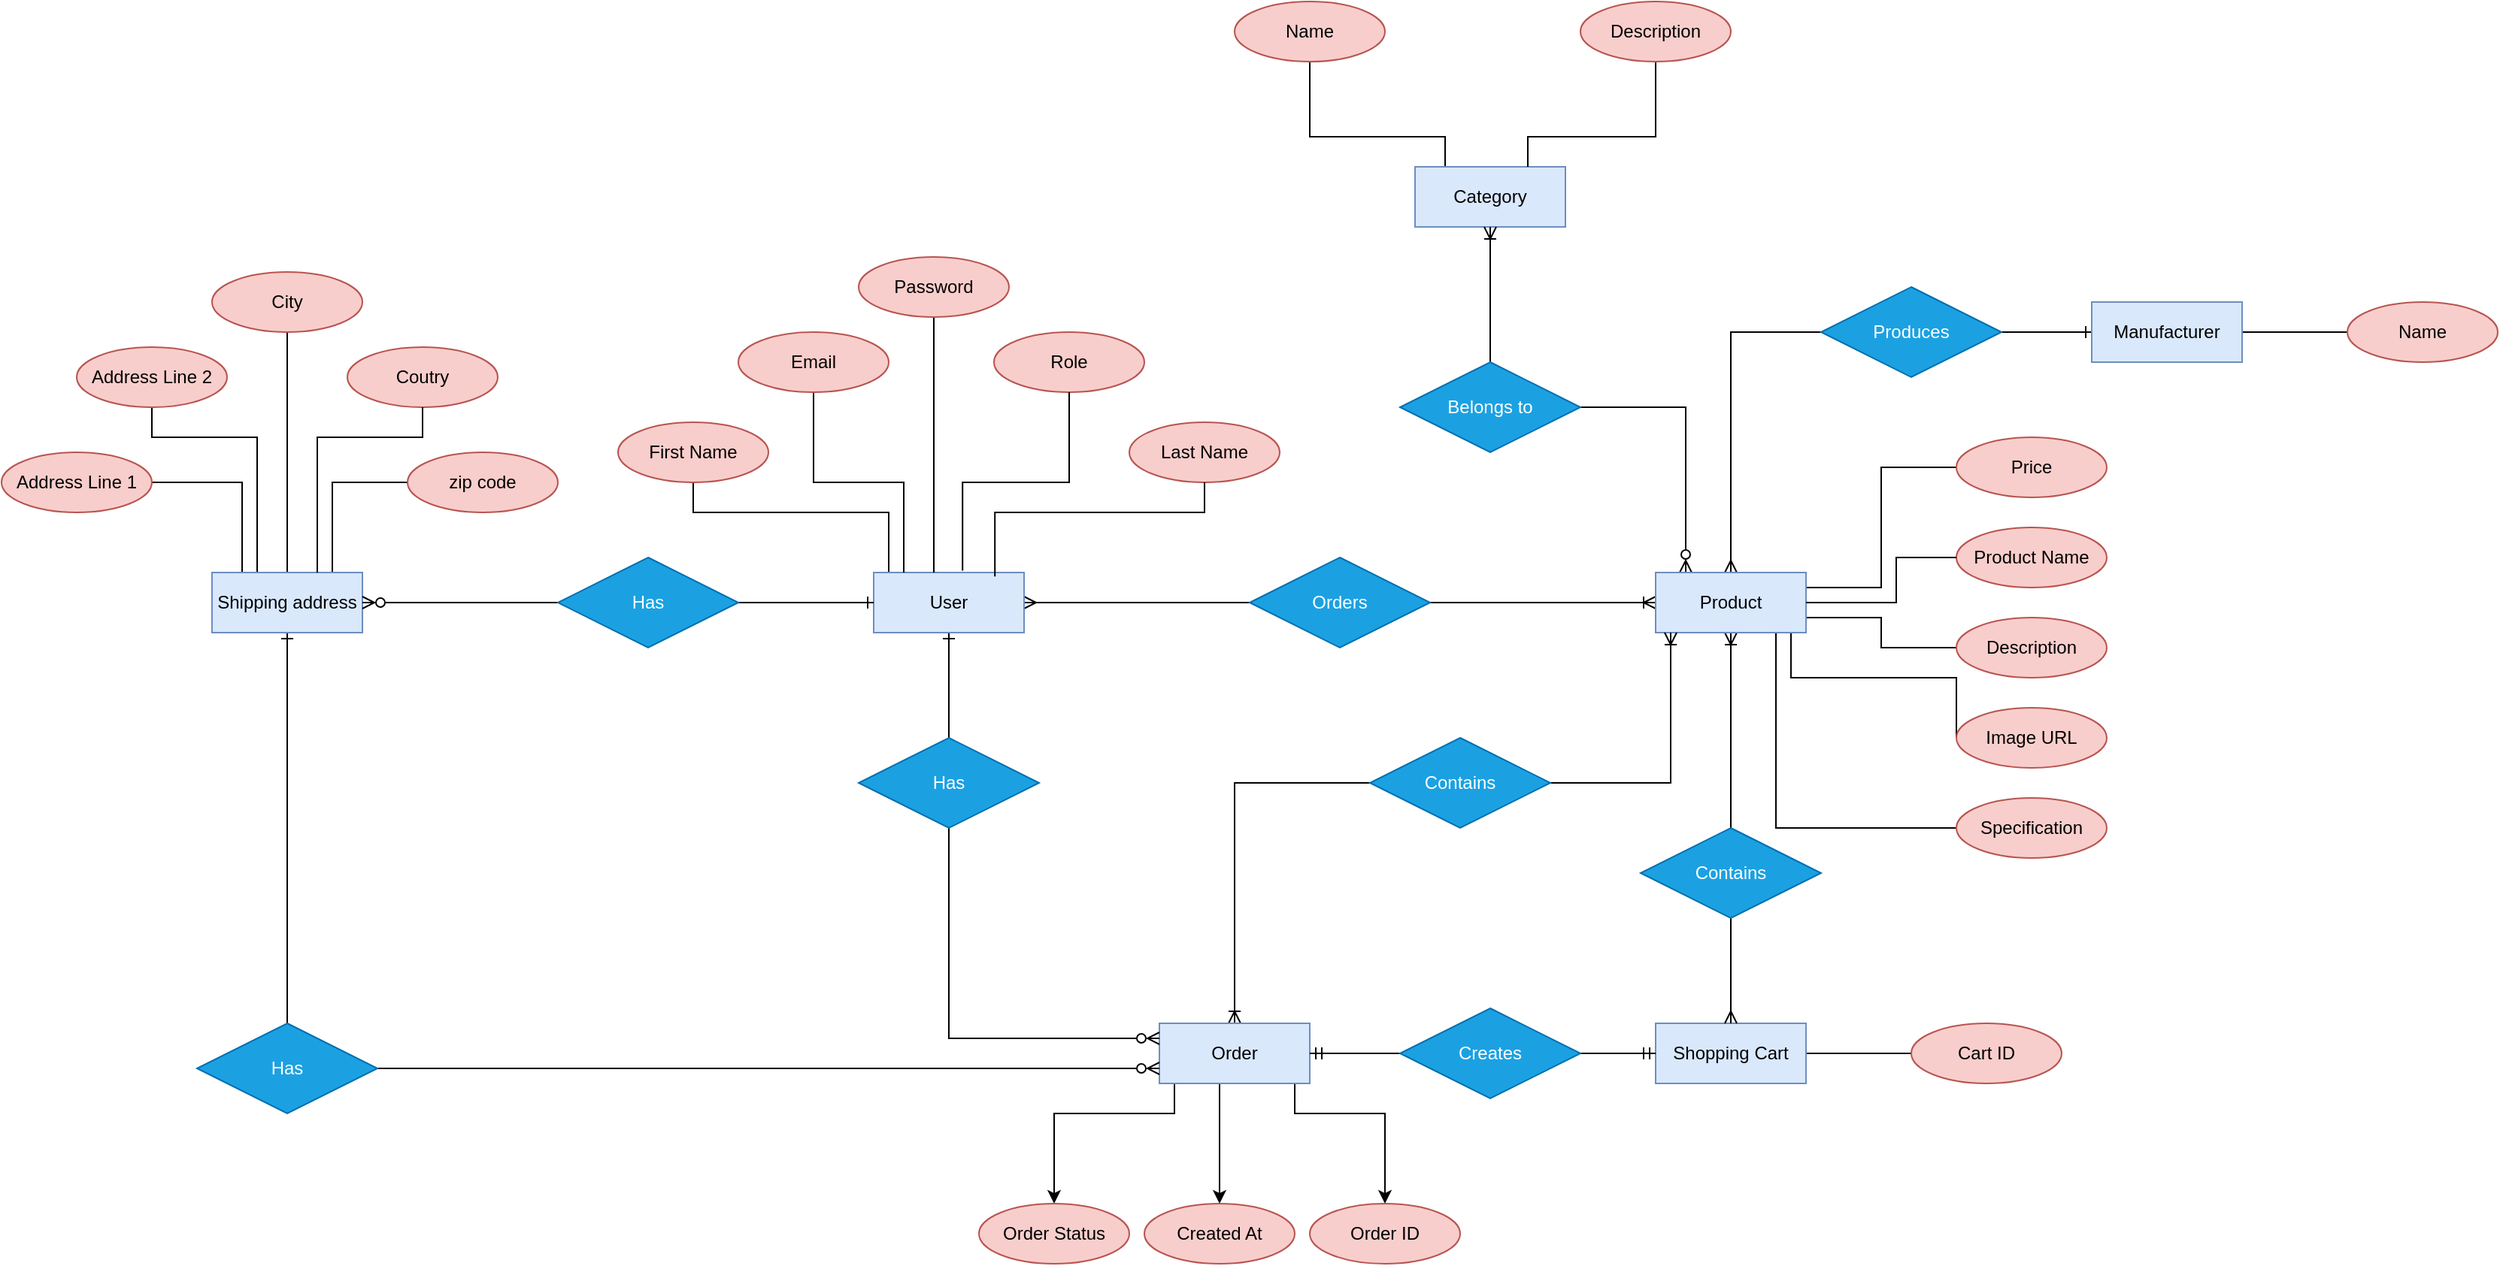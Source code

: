 <mxfile version="22.1.2" type="device">
  <diagram id="R2lEEEUBdFMjLlhIrx00" name="Page-1">
    <mxGraphModel dx="2350" dy="2056" grid="1" gridSize="10" guides="1" tooltips="1" connect="1" arrows="1" fold="1" page="1" pageScale="1" pageWidth="850" pageHeight="1100" math="0" shadow="0" extFonts="Permanent Marker^https://fonts.googleapis.com/css?family=Permanent+Marker">
      <root>
        <mxCell id="0" />
        <mxCell id="1" parent="0" />
        <mxCell id="7xcAEnI3vwqQjyfLTwkh-3" style="edgeStyle=orthogonalEdgeStyle;rounded=0;orthogonalLoop=1;jettySize=auto;html=1;entryX=0;entryY=0.5;entryDx=0;entryDy=0;startArrow=ERmany;startFill=0;endArrow=none;endFill=0;" parent="1" source="7xcAEnI3vwqQjyfLTwkh-1" target="7xcAEnI3vwqQjyfLTwkh-2" edge="1">
          <mxGeometry relative="1" as="geometry" />
        </mxCell>
        <mxCell id="7xcAEnI3vwqQjyfLTwkh-12" style="edgeStyle=orthogonalEdgeStyle;rounded=0;orthogonalLoop=1;jettySize=auto;html=1;endArrow=none;endFill=0;" parent="1" source="7xcAEnI3vwqQjyfLTwkh-1" target="7xcAEnI3vwqQjyfLTwkh-9" edge="1">
          <mxGeometry relative="1" as="geometry">
            <Array as="points">
              <mxPoint x="310" y="200" />
              <mxPoint x="180" y="200" />
            </Array>
          </mxGeometry>
        </mxCell>
        <mxCell id="7xcAEnI3vwqQjyfLTwkh-80" style="edgeStyle=orthogonalEdgeStyle;rounded=0;orthogonalLoop=1;jettySize=auto;html=1;entryX=0.5;entryY=0;entryDx=0;entryDy=0;endArrow=none;endFill=0;startArrow=ERone;startFill=0;" parent="1" source="7xcAEnI3vwqQjyfLTwkh-1" target="7xcAEnI3vwqQjyfLTwkh-79" edge="1">
          <mxGeometry relative="1" as="geometry" />
        </mxCell>
        <mxCell id="7xcAEnI3vwqQjyfLTwkh-1" value="User" style="whiteSpace=wrap;html=1;align=center;fillColor=#dae8fc;strokeColor=#6c8ebf;" parent="1" vertex="1">
          <mxGeometry x="300" y="240" width="100" height="40" as="geometry" />
        </mxCell>
        <mxCell id="7xcAEnI3vwqQjyfLTwkh-5" style="edgeStyle=orthogonalEdgeStyle;rounded=0;orthogonalLoop=1;jettySize=auto;html=1;entryX=0;entryY=0.5;entryDx=0;entryDy=0;endArrow=ERoneToMany;endFill=0;" parent="1" source="7xcAEnI3vwqQjyfLTwkh-2" target="7xcAEnI3vwqQjyfLTwkh-4" edge="1">
          <mxGeometry relative="1" as="geometry" />
        </mxCell>
        <mxCell id="7xcAEnI3vwqQjyfLTwkh-2" value="Orders" style="shape=rhombus;perimeter=rhombusPerimeter;whiteSpace=wrap;html=1;align=center;fillColor=#1ba1e2;fontColor=#ffffff;strokeColor=#006EAF;" parent="1" vertex="1">
          <mxGeometry x="550" y="230" width="120" height="60" as="geometry" />
        </mxCell>
        <mxCell id="7xcAEnI3vwqQjyfLTwkh-23" style="edgeStyle=orthogonalEdgeStyle;rounded=0;orthogonalLoop=1;jettySize=auto;html=1;entryX=0;entryY=0.5;entryDx=0;entryDy=0;endArrow=none;endFill=0;" parent="1" source="7xcAEnI3vwqQjyfLTwkh-4" target="7xcAEnI3vwqQjyfLTwkh-21" edge="1">
          <mxGeometry relative="1" as="geometry">
            <Array as="points">
              <mxPoint x="970" y="250" />
              <mxPoint x="970" y="170" />
            </Array>
          </mxGeometry>
        </mxCell>
        <mxCell id="7xcAEnI3vwqQjyfLTwkh-25" style="edgeStyle=orthogonalEdgeStyle;rounded=0;orthogonalLoop=1;jettySize=auto;html=1;endArrow=none;endFill=0;" parent="1" source="7xcAEnI3vwqQjyfLTwkh-4" target="7xcAEnI3vwqQjyfLTwkh-18" edge="1">
          <mxGeometry relative="1" as="geometry">
            <Array as="points">
              <mxPoint x="970" y="270" />
              <mxPoint x="970" y="290" />
            </Array>
          </mxGeometry>
        </mxCell>
        <mxCell id="7xcAEnI3vwqQjyfLTwkh-26" style="edgeStyle=orthogonalEdgeStyle;rounded=0;orthogonalLoop=1;jettySize=auto;html=1;entryX=0;entryY=0.5;entryDx=0;entryDy=0;endArrow=none;endFill=0;" parent="1" source="7xcAEnI3vwqQjyfLTwkh-4" target="7xcAEnI3vwqQjyfLTwkh-19" edge="1">
          <mxGeometry relative="1" as="geometry">
            <Array as="points">
              <mxPoint x="910" y="310" />
              <mxPoint x="1020" y="310" />
            </Array>
          </mxGeometry>
        </mxCell>
        <mxCell id="7xcAEnI3vwqQjyfLTwkh-27" style="edgeStyle=orthogonalEdgeStyle;rounded=0;orthogonalLoop=1;jettySize=auto;html=1;entryX=0;entryY=0.5;entryDx=0;entryDy=0;endArrow=none;endFill=0;" parent="1" source="7xcAEnI3vwqQjyfLTwkh-4" target="7xcAEnI3vwqQjyfLTwkh-22" edge="1">
          <mxGeometry relative="1" as="geometry">
            <Array as="points">
              <mxPoint x="900" y="410" />
            </Array>
          </mxGeometry>
        </mxCell>
        <mxCell id="7xcAEnI3vwqQjyfLTwkh-28" style="edgeStyle=orthogonalEdgeStyle;rounded=0;orthogonalLoop=1;jettySize=auto;html=1;entryX=0;entryY=0.5;entryDx=0;entryDy=0;endArrow=none;endFill=0;startArrow=ERmany;startFill=0;" parent="1" source="7xcAEnI3vwqQjyfLTwkh-4" target="7xcAEnI3vwqQjyfLTwkh-20" edge="1">
          <mxGeometry relative="1" as="geometry">
            <Array as="points">
              <mxPoint x="870" y="80" />
            </Array>
          </mxGeometry>
        </mxCell>
        <mxCell id="7xcAEnI3vwqQjyfLTwkh-51" style="edgeStyle=orthogonalEdgeStyle;rounded=0;orthogonalLoop=1;jettySize=auto;html=1;entryX=1;entryY=0.5;entryDx=0;entryDy=0;endArrow=none;endFill=0;startArrow=ERzeroToMany;startFill=0;exitX=0.2;exitY=0;exitDx=0;exitDy=0;exitPerimeter=0;" parent="1" source="7xcAEnI3vwqQjyfLTwkh-4" target="7xcAEnI3vwqQjyfLTwkh-50" edge="1">
          <mxGeometry relative="1" as="geometry">
            <Array as="points">
              <mxPoint x="840" y="130" />
            </Array>
          </mxGeometry>
        </mxCell>
        <mxCell id="7xcAEnI3vwqQjyfLTwkh-58" style="edgeStyle=orthogonalEdgeStyle;rounded=0;orthogonalLoop=1;jettySize=auto;html=1;entryX=0.5;entryY=0;entryDx=0;entryDy=0;endArrow=none;endFill=0;startArrow=ERoneToMany;startFill=0;" parent="1" source="7xcAEnI3vwqQjyfLTwkh-4" target="7xcAEnI3vwqQjyfLTwkh-57" edge="1">
          <mxGeometry relative="1" as="geometry" />
        </mxCell>
        <mxCell id="7xcAEnI3vwqQjyfLTwkh-4" value="Product" style="whiteSpace=wrap;html=1;align=center;fillColor=#dae8fc;strokeColor=#6c8ebf;" parent="1" vertex="1">
          <mxGeometry x="820" y="240" width="100" height="40" as="geometry" />
        </mxCell>
        <mxCell id="7xcAEnI3vwqQjyfLTwkh-6" value="Product Name" style="ellipse;whiteSpace=wrap;html=1;align=center;fillColor=#f8cecc;strokeColor=#b85450;" parent="1" vertex="1">
          <mxGeometry x="1020" y="210" width="100" height="40" as="geometry" />
        </mxCell>
        <mxCell id="7xcAEnI3vwqQjyfLTwkh-13" style="edgeStyle=orthogonalEdgeStyle;rounded=0;orthogonalLoop=1;jettySize=auto;html=1;endArrow=none;endFill=0;" parent="1" source="7xcAEnI3vwqQjyfLTwkh-7" edge="1">
          <mxGeometry relative="1" as="geometry">
            <mxPoint x="320" y="240" as="targetPoint" />
            <Array as="points">
              <mxPoint x="260" y="180" />
              <mxPoint x="320" y="180" />
              <mxPoint x="320" y="240" />
            </Array>
          </mxGeometry>
        </mxCell>
        <mxCell id="7xcAEnI3vwqQjyfLTwkh-7" value="Email" style="ellipse;whiteSpace=wrap;html=1;align=center;fillColor=#f8cecc;strokeColor=#b85450;" parent="1" vertex="1">
          <mxGeometry x="210" y="80" width="100" height="40" as="geometry" />
        </mxCell>
        <mxCell id="7xcAEnI3vwqQjyfLTwkh-14" style="edgeStyle=orthogonalEdgeStyle;rounded=0;orthogonalLoop=1;jettySize=auto;html=1;endArrow=none;endFill=0;" parent="1" source="7xcAEnI3vwqQjyfLTwkh-8" edge="1">
          <mxGeometry relative="1" as="geometry">
            <mxPoint x="340" y="240" as="targetPoint" />
          </mxGeometry>
        </mxCell>
        <mxCell id="7xcAEnI3vwqQjyfLTwkh-8" value="Password" style="ellipse;whiteSpace=wrap;html=1;align=center;fillColor=#f8cecc;strokeColor=#b85450;" parent="1" vertex="1">
          <mxGeometry x="290" y="30" width="100" height="40" as="geometry" />
        </mxCell>
        <mxCell id="7xcAEnI3vwqQjyfLTwkh-9" value="First Name" style="ellipse;whiteSpace=wrap;html=1;align=center;fillColor=#f8cecc;strokeColor=#b85450;" parent="1" vertex="1">
          <mxGeometry x="130" y="140" width="100" height="40" as="geometry" />
        </mxCell>
        <mxCell id="7xcAEnI3vwqQjyfLTwkh-10" value="Last Name" style="ellipse;whiteSpace=wrap;html=1;align=center;fillColor=#f8cecc;strokeColor=#b85450;" parent="1" vertex="1">
          <mxGeometry x="470" y="140" width="100" height="40" as="geometry" />
        </mxCell>
        <mxCell id="7xcAEnI3vwqQjyfLTwkh-11" value="Role" style="ellipse;whiteSpace=wrap;html=1;align=center;fillColor=#f8cecc;strokeColor=#b85450;" parent="1" vertex="1">
          <mxGeometry x="380" y="80" width="100" height="40" as="geometry" />
        </mxCell>
        <mxCell id="7xcAEnI3vwqQjyfLTwkh-15" style="edgeStyle=orthogonalEdgeStyle;rounded=0;orthogonalLoop=1;jettySize=auto;html=1;entryX=0.591;entryY=-0.03;entryDx=0;entryDy=0;entryPerimeter=0;endArrow=none;endFill=0;" parent="1" source="7xcAEnI3vwqQjyfLTwkh-11" target="7xcAEnI3vwqQjyfLTwkh-1" edge="1">
          <mxGeometry relative="1" as="geometry">
            <Array as="points">
              <mxPoint x="430" y="180" />
              <mxPoint x="359" y="180" />
            </Array>
          </mxGeometry>
        </mxCell>
        <mxCell id="7xcAEnI3vwqQjyfLTwkh-16" style="edgeStyle=orthogonalEdgeStyle;rounded=0;orthogonalLoop=1;jettySize=auto;html=1;entryX=0.806;entryY=0.066;entryDx=0;entryDy=0;entryPerimeter=0;endArrow=none;endFill=0;" parent="1" source="7xcAEnI3vwqQjyfLTwkh-10" target="7xcAEnI3vwqQjyfLTwkh-1" edge="1">
          <mxGeometry relative="1" as="geometry">
            <Array as="points">
              <mxPoint x="520" y="200" />
              <mxPoint x="381" y="200" />
            </Array>
          </mxGeometry>
        </mxCell>
        <mxCell id="7xcAEnI3vwqQjyfLTwkh-29" style="edgeStyle=orthogonalEdgeStyle;rounded=0;orthogonalLoop=1;jettySize=auto;html=1;startArrow=ERone;startFill=0;endArrow=none;endFill=0;" parent="1" source="7xcAEnI3vwqQjyfLTwkh-17" target="7xcAEnI3vwqQjyfLTwkh-20" edge="1">
          <mxGeometry relative="1" as="geometry" />
        </mxCell>
        <mxCell id="7xcAEnI3vwqQjyfLTwkh-54" style="edgeStyle=orthogonalEdgeStyle;rounded=0;orthogonalLoop=1;jettySize=auto;html=1;endArrow=none;endFill=0;" parent="1" source="7xcAEnI3vwqQjyfLTwkh-17" target="7xcAEnI3vwqQjyfLTwkh-32" edge="1">
          <mxGeometry relative="1" as="geometry" />
        </mxCell>
        <mxCell id="7xcAEnI3vwqQjyfLTwkh-17" value="Manufacturer" style="whiteSpace=wrap;html=1;align=center;fillColor=#dae8fc;strokeColor=#6c8ebf;" parent="1" vertex="1">
          <mxGeometry x="1110" y="60" width="100" height="40" as="geometry" />
        </mxCell>
        <mxCell id="7xcAEnI3vwqQjyfLTwkh-18" value="Description" style="ellipse;whiteSpace=wrap;html=1;align=center;fillColor=#f8cecc;strokeColor=#b85450;" parent="1" vertex="1">
          <mxGeometry x="1020" y="270" width="100" height="40" as="geometry" />
        </mxCell>
        <mxCell id="7xcAEnI3vwqQjyfLTwkh-19" value="Image URL" style="ellipse;whiteSpace=wrap;html=1;align=center;fillColor=#f8cecc;strokeColor=#b85450;" parent="1" vertex="1">
          <mxGeometry x="1020" y="330" width="100" height="40" as="geometry" />
        </mxCell>
        <mxCell id="7xcAEnI3vwqQjyfLTwkh-20" value="Produces" style="shape=rhombus;perimeter=rhombusPerimeter;whiteSpace=wrap;html=1;align=center;fillColor=#1ba1e2;fontColor=#ffffff;strokeColor=#006EAF;" parent="1" vertex="1">
          <mxGeometry x="930" y="50" width="120" height="60" as="geometry" />
        </mxCell>
        <mxCell id="7xcAEnI3vwqQjyfLTwkh-21" value="Price" style="ellipse;whiteSpace=wrap;html=1;align=center;fillColor=#f8cecc;strokeColor=#b85450;" parent="1" vertex="1">
          <mxGeometry x="1020" y="150" width="100" height="40" as="geometry" />
        </mxCell>
        <mxCell id="7xcAEnI3vwqQjyfLTwkh-22" value="Specification" style="ellipse;whiteSpace=wrap;html=1;align=center;fillColor=#f8cecc;strokeColor=#b85450;" parent="1" vertex="1">
          <mxGeometry x="1020" y="390" width="100" height="40" as="geometry" />
        </mxCell>
        <mxCell id="7xcAEnI3vwqQjyfLTwkh-24" style="edgeStyle=orthogonalEdgeStyle;rounded=0;orthogonalLoop=1;jettySize=auto;html=1;entryX=0;entryY=0.5;entryDx=0;entryDy=0;endArrow=none;endFill=0;" parent="1" source="7xcAEnI3vwqQjyfLTwkh-4" target="7xcAEnI3vwqQjyfLTwkh-6" edge="1">
          <mxGeometry relative="1" as="geometry">
            <Array as="points">
              <mxPoint x="980" y="260" />
              <mxPoint x="980" y="230" />
            </Array>
          </mxGeometry>
        </mxCell>
        <mxCell id="7xcAEnI3vwqQjyfLTwkh-32" value="Name" style="ellipse;whiteSpace=wrap;html=1;align=center;fillColor=#f8cecc;strokeColor=#b85450;" parent="1" vertex="1">
          <mxGeometry x="1280" y="60" width="100" height="40" as="geometry" />
        </mxCell>
        <mxCell id="7xcAEnI3vwqQjyfLTwkh-48" style="edgeStyle=orthogonalEdgeStyle;rounded=0;orthogonalLoop=1;jettySize=auto;html=1;endArrow=none;endFill=0;startArrow=ERoneToMany;startFill=0;" parent="1" source="7xcAEnI3vwqQjyfLTwkh-34" target="7xcAEnI3vwqQjyfLTwkh-47" edge="1">
          <mxGeometry relative="1" as="geometry">
            <Array as="points">
              <mxPoint x="540" y="380" />
            </Array>
          </mxGeometry>
        </mxCell>
        <mxCell id="7xcAEnI3vwqQjyfLTwkh-64" style="edgeStyle=orthogonalEdgeStyle;rounded=0;orthogonalLoop=1;jettySize=auto;html=1;" parent="1" source="7xcAEnI3vwqQjyfLTwkh-34" target="7xcAEnI3vwqQjyfLTwkh-63" edge="1">
          <mxGeometry relative="1" as="geometry">
            <Array as="points">
              <mxPoint x="580" y="600" />
              <mxPoint x="640" y="600" />
            </Array>
          </mxGeometry>
        </mxCell>
        <mxCell id="oClUzId7rrmeoczvIOf4-4" style="edgeStyle=orthogonalEdgeStyle;rounded=0;orthogonalLoop=1;jettySize=auto;html=1;entryX=0.5;entryY=0;entryDx=0;entryDy=0;" parent="1" source="7xcAEnI3vwqQjyfLTwkh-34" target="oClUzId7rrmeoczvIOf4-1" edge="1">
          <mxGeometry relative="1" as="geometry">
            <Array as="points">
              <mxPoint x="530" y="600" />
              <mxPoint x="530" y="600" />
            </Array>
          </mxGeometry>
        </mxCell>
        <mxCell id="oClUzId7rrmeoczvIOf4-5" style="edgeStyle=orthogonalEdgeStyle;rounded=0;orthogonalLoop=1;jettySize=auto;html=1;" parent="1" source="7xcAEnI3vwqQjyfLTwkh-34" target="oClUzId7rrmeoczvIOf4-3" edge="1">
          <mxGeometry relative="1" as="geometry">
            <Array as="points">
              <mxPoint x="500" y="600" />
              <mxPoint x="420" y="600" />
            </Array>
          </mxGeometry>
        </mxCell>
        <mxCell id="7xcAEnI3vwqQjyfLTwkh-34" value="Order" style="whiteSpace=wrap;html=1;align=center;fillColor=#dae8fc;strokeColor=#6c8ebf;" parent="1" vertex="1">
          <mxGeometry x="490" y="540" width="100" height="40" as="geometry" />
        </mxCell>
        <mxCell id="7xcAEnI3vwqQjyfLTwkh-74" style="edgeStyle=orthogonalEdgeStyle;rounded=0;orthogonalLoop=1;jettySize=auto;html=1;entryX=0;entryY=0.5;entryDx=0;entryDy=0;endArrow=none;endFill=0;" parent="1" source="7xcAEnI3vwqQjyfLTwkh-35" target="7xcAEnI3vwqQjyfLTwkh-73" edge="1">
          <mxGeometry relative="1" as="geometry">
            <Array as="points">
              <mxPoint x="-60" y="180" />
            </Array>
          </mxGeometry>
        </mxCell>
        <mxCell id="7xcAEnI3vwqQjyfLTwkh-76" style="edgeStyle=orthogonalEdgeStyle;rounded=0;orthogonalLoop=1;jettySize=auto;html=1;entryX=0.5;entryY=1;entryDx=0;entryDy=0;endArrow=none;endFill=0;" parent="1" source="7xcAEnI3vwqQjyfLTwkh-35" target="7xcAEnI3vwqQjyfLTwkh-71" edge="1">
          <mxGeometry relative="1" as="geometry" />
        </mxCell>
        <mxCell id="7xcAEnI3vwqQjyfLTwkh-77" style="edgeStyle=orthogonalEdgeStyle;rounded=0;orthogonalLoop=1;jettySize=auto;html=1;entryX=0.5;entryY=1;entryDx=0;entryDy=0;endArrow=none;endFill=0;" parent="1" source="7xcAEnI3vwqQjyfLTwkh-35" target="7xcAEnI3vwqQjyfLTwkh-70" edge="1">
          <mxGeometry relative="1" as="geometry">
            <Array as="points">
              <mxPoint x="-110" y="150" />
              <mxPoint x="-180" y="150" />
            </Array>
          </mxGeometry>
        </mxCell>
        <mxCell id="7xcAEnI3vwqQjyfLTwkh-78" style="edgeStyle=orthogonalEdgeStyle;rounded=0;orthogonalLoop=1;jettySize=auto;html=1;entryX=1;entryY=0.5;entryDx=0;entryDy=0;endArrow=none;endFill=0;" parent="1" source="7xcAEnI3vwqQjyfLTwkh-35" target="7xcAEnI3vwqQjyfLTwkh-69" edge="1">
          <mxGeometry relative="1" as="geometry">
            <Array as="points">
              <mxPoint x="-120" y="180" />
            </Array>
          </mxGeometry>
        </mxCell>
        <mxCell id="7xcAEnI3vwqQjyfLTwkh-84" style="edgeStyle=orthogonalEdgeStyle;rounded=0;orthogonalLoop=1;jettySize=auto;html=1;entryX=0.5;entryY=0;entryDx=0;entryDy=0;endArrow=none;endFill=0;startArrow=ERone;startFill=0;" parent="1" source="7xcAEnI3vwqQjyfLTwkh-35" target="7xcAEnI3vwqQjyfLTwkh-83" edge="1">
          <mxGeometry relative="1" as="geometry" />
        </mxCell>
        <mxCell id="7xcAEnI3vwqQjyfLTwkh-35" value="Shipping address" style="whiteSpace=wrap;html=1;align=center;fillColor=#dae8fc;strokeColor=#6c8ebf;" parent="1" vertex="1">
          <mxGeometry x="-140" y="240" width="100" height="40" as="geometry" />
        </mxCell>
        <mxCell id="7xcAEnI3vwqQjyfLTwkh-89" style="edgeStyle=orthogonalEdgeStyle;rounded=0;orthogonalLoop=1;jettySize=auto;html=1;entryX=0.5;entryY=1;entryDx=0;entryDy=0;endArrow=none;endFill=0;" parent="1" source="7xcAEnI3vwqQjyfLTwkh-36" target="7xcAEnI3vwqQjyfLTwkh-86" edge="1">
          <mxGeometry relative="1" as="geometry">
            <Array as="points">
              <mxPoint x="680" y="-50" />
              <mxPoint x="590" y="-50" />
            </Array>
          </mxGeometry>
        </mxCell>
        <mxCell id="7xcAEnI3vwqQjyfLTwkh-36" value="Category" style="whiteSpace=wrap;html=1;align=center;fillColor=#dae8fc;strokeColor=#6c8ebf;" parent="1" vertex="1">
          <mxGeometry x="660" y="-30" width="100" height="40" as="geometry" />
        </mxCell>
        <mxCell id="7xcAEnI3vwqQjyfLTwkh-49" style="edgeStyle=orthogonalEdgeStyle;rounded=0;orthogonalLoop=1;jettySize=auto;html=1;endArrow=ERoneToMany;endFill=0;" parent="1" source="7xcAEnI3vwqQjyfLTwkh-47" edge="1">
          <mxGeometry relative="1" as="geometry">
            <mxPoint x="830" y="280" as="targetPoint" />
            <Array as="points">
              <mxPoint x="830" y="380" />
            </Array>
          </mxGeometry>
        </mxCell>
        <mxCell id="7xcAEnI3vwqQjyfLTwkh-47" value="Contains" style="shape=rhombus;perimeter=rhombusPerimeter;whiteSpace=wrap;html=1;align=center;fillColor=#1ba1e2;fontColor=#ffffff;strokeColor=#006EAF;" parent="1" vertex="1">
          <mxGeometry x="630" y="350" width="120" height="60" as="geometry" />
        </mxCell>
        <mxCell id="7xcAEnI3vwqQjyfLTwkh-52" style="edgeStyle=orthogonalEdgeStyle;rounded=0;orthogonalLoop=1;jettySize=auto;html=1;endArrow=ERoneToMany;endFill=0;exitX=0.5;exitY=0;exitDx=0;exitDy=0;" parent="1" source="7xcAEnI3vwqQjyfLTwkh-50" target="7xcAEnI3vwqQjyfLTwkh-36" edge="1">
          <mxGeometry relative="1" as="geometry">
            <Array as="points">
              <mxPoint x="710" y="40" />
              <mxPoint x="710" y="40" />
            </Array>
          </mxGeometry>
        </mxCell>
        <mxCell id="7xcAEnI3vwqQjyfLTwkh-50" value="Belongs to" style="shape=rhombus;perimeter=rhombusPerimeter;whiteSpace=wrap;html=1;align=center;fillColor=#1ba1e2;strokeColor=#006EAF;fontColor=#ffffff;" parent="1" vertex="1">
          <mxGeometry x="650" y="100" width="120" height="60" as="geometry" />
        </mxCell>
        <mxCell id="SQWabiUZMMFKBCWZd26D-2" style="edgeStyle=orthogonalEdgeStyle;rounded=0;orthogonalLoop=1;jettySize=auto;html=1;endArrow=none;endFill=0;" edge="1" parent="1" source="7xcAEnI3vwqQjyfLTwkh-55" target="SQWabiUZMMFKBCWZd26D-1">
          <mxGeometry relative="1" as="geometry" />
        </mxCell>
        <mxCell id="7xcAEnI3vwqQjyfLTwkh-55" value="Shopping Cart" style="whiteSpace=wrap;html=1;align=center;fillColor=#dae8fc;strokeColor=#6c8ebf;" parent="1" vertex="1">
          <mxGeometry x="820" y="540" width="100" height="40" as="geometry" />
        </mxCell>
        <mxCell id="7xcAEnI3vwqQjyfLTwkh-59" style="edgeStyle=orthogonalEdgeStyle;rounded=0;orthogonalLoop=1;jettySize=auto;html=1;endArrow=ERmany;endFill=0;" parent="1" source="7xcAEnI3vwqQjyfLTwkh-57" target="7xcAEnI3vwqQjyfLTwkh-55" edge="1">
          <mxGeometry relative="1" as="geometry" />
        </mxCell>
        <mxCell id="7xcAEnI3vwqQjyfLTwkh-57" value="Contains" style="shape=rhombus;perimeter=rhombusPerimeter;whiteSpace=wrap;html=1;align=center;fillColor=#1ba1e2;fontColor=#ffffff;strokeColor=#006EAF;" parent="1" vertex="1">
          <mxGeometry x="810" y="410" width="120" height="60" as="geometry" />
        </mxCell>
        <mxCell id="7xcAEnI3vwqQjyfLTwkh-61" style="edgeStyle=orthogonalEdgeStyle;rounded=0;orthogonalLoop=1;jettySize=auto;html=1;entryX=0;entryY=0.5;entryDx=0;entryDy=0;endArrow=ERmandOne;endFill=0;" parent="1" source="7xcAEnI3vwqQjyfLTwkh-60" target="7xcAEnI3vwqQjyfLTwkh-55" edge="1">
          <mxGeometry relative="1" as="geometry" />
        </mxCell>
        <mxCell id="7xcAEnI3vwqQjyfLTwkh-62" style="edgeStyle=orthogonalEdgeStyle;rounded=0;orthogonalLoop=1;jettySize=auto;html=1;endArrow=ERmandOne;endFill=0;" parent="1" source="7xcAEnI3vwqQjyfLTwkh-60" target="7xcAEnI3vwqQjyfLTwkh-34" edge="1">
          <mxGeometry relative="1" as="geometry" />
        </mxCell>
        <mxCell id="7xcAEnI3vwqQjyfLTwkh-60" value="Creates" style="shape=rhombus;perimeter=rhombusPerimeter;whiteSpace=wrap;html=1;align=center;fillColor=#1ba1e2;fontColor=#ffffff;strokeColor=#006EAF;" parent="1" vertex="1">
          <mxGeometry x="650" y="530" width="120" height="60" as="geometry" />
        </mxCell>
        <mxCell id="7xcAEnI3vwqQjyfLTwkh-63" value="Order ID" style="ellipse;whiteSpace=wrap;html=1;align=center;fillColor=#f8cecc;strokeColor=#b85450;" parent="1" vertex="1">
          <mxGeometry x="590" y="660" width="100" height="40" as="geometry" />
        </mxCell>
        <mxCell id="7xcAEnI3vwqQjyfLTwkh-67" style="edgeStyle=orthogonalEdgeStyle;rounded=0;orthogonalLoop=1;jettySize=auto;html=1;endArrow=ERone;endFill=0;" parent="1" source="7xcAEnI3vwqQjyfLTwkh-66" target="7xcAEnI3vwqQjyfLTwkh-1" edge="1">
          <mxGeometry relative="1" as="geometry" />
        </mxCell>
        <mxCell id="7xcAEnI3vwqQjyfLTwkh-68" style="edgeStyle=orthogonalEdgeStyle;rounded=0;orthogonalLoop=1;jettySize=auto;html=1;endArrow=ERzeroToMany;endFill=0;" parent="1" source="7xcAEnI3vwqQjyfLTwkh-66" target="7xcAEnI3vwqQjyfLTwkh-35" edge="1">
          <mxGeometry relative="1" as="geometry" />
        </mxCell>
        <mxCell id="7xcAEnI3vwqQjyfLTwkh-66" value="Has" style="shape=rhombus;perimeter=rhombusPerimeter;whiteSpace=wrap;html=1;align=center;fillColor=#1ba1e2;fontColor=#ffffff;strokeColor=#006EAF;" parent="1" vertex="1">
          <mxGeometry x="90" y="230" width="120" height="60" as="geometry" />
        </mxCell>
        <mxCell id="7xcAEnI3vwqQjyfLTwkh-69" value="Address Line 1" style="ellipse;whiteSpace=wrap;html=1;align=center;fillColor=#f8cecc;strokeColor=#b85450;" parent="1" vertex="1">
          <mxGeometry x="-280" y="160" width="100" height="40" as="geometry" />
        </mxCell>
        <mxCell id="7xcAEnI3vwqQjyfLTwkh-70" value="Address Line 2" style="ellipse;whiteSpace=wrap;html=1;align=center;fillColor=#f8cecc;strokeColor=#b85450;" parent="1" vertex="1">
          <mxGeometry x="-230" y="90" width="100" height="40" as="geometry" />
        </mxCell>
        <mxCell id="7xcAEnI3vwqQjyfLTwkh-71" value="City" style="ellipse;whiteSpace=wrap;html=1;align=center;fillColor=#f8cecc;strokeColor=#b85450;" parent="1" vertex="1">
          <mxGeometry x="-140" y="40" width="100" height="40" as="geometry" />
        </mxCell>
        <mxCell id="7xcAEnI3vwqQjyfLTwkh-72" value="Coutry" style="ellipse;whiteSpace=wrap;html=1;align=center;fillColor=#f8cecc;strokeColor=#b85450;" parent="1" vertex="1">
          <mxGeometry x="-50" y="90" width="100" height="40" as="geometry" />
        </mxCell>
        <mxCell id="7xcAEnI3vwqQjyfLTwkh-73" value="zip code" style="ellipse;whiteSpace=wrap;html=1;align=center;fillColor=#f8cecc;strokeColor=#b85450;" parent="1" vertex="1">
          <mxGeometry x="-10" y="160" width="100" height="40" as="geometry" />
        </mxCell>
        <mxCell id="7xcAEnI3vwqQjyfLTwkh-75" style="edgeStyle=orthogonalEdgeStyle;rounded=0;orthogonalLoop=1;jettySize=auto;html=1;endArrow=none;endFill=0;" parent="1" source="7xcAEnI3vwqQjyfLTwkh-35" edge="1">
          <mxGeometry relative="1" as="geometry">
            <mxPoint y="130" as="targetPoint" />
            <Array as="points">
              <mxPoint x="-70" y="150" />
              <mxPoint y="150" />
            </Array>
          </mxGeometry>
        </mxCell>
        <mxCell id="7xcAEnI3vwqQjyfLTwkh-81" style="edgeStyle=orthogonalEdgeStyle;rounded=0;orthogonalLoop=1;jettySize=auto;html=1;endArrow=ERzeroToMany;endFill=0;" parent="1" source="7xcAEnI3vwqQjyfLTwkh-79" edge="1">
          <mxGeometry relative="1" as="geometry">
            <mxPoint x="490" y="550" as="targetPoint" />
            <Array as="points">
              <mxPoint x="350" y="550" />
              <mxPoint x="490" y="550" />
            </Array>
          </mxGeometry>
        </mxCell>
        <mxCell id="7xcAEnI3vwqQjyfLTwkh-79" value="Has" style="shape=rhombus;perimeter=rhombusPerimeter;whiteSpace=wrap;html=1;align=center;fillColor=#1ba1e2;fontColor=#ffffff;strokeColor=#006EAF;" parent="1" vertex="1">
          <mxGeometry x="290" y="350" width="120" height="60" as="geometry" />
        </mxCell>
        <mxCell id="7xcAEnI3vwqQjyfLTwkh-85" style="edgeStyle=orthogonalEdgeStyle;rounded=0;orthogonalLoop=1;jettySize=auto;html=1;entryX=0;entryY=0.75;entryDx=0;entryDy=0;endArrow=ERzeroToMany;endFill=0;" parent="1" source="7xcAEnI3vwqQjyfLTwkh-83" target="7xcAEnI3vwqQjyfLTwkh-34" edge="1">
          <mxGeometry relative="1" as="geometry" />
        </mxCell>
        <mxCell id="7xcAEnI3vwqQjyfLTwkh-83" value="Has" style="shape=rhombus;perimeter=rhombusPerimeter;whiteSpace=wrap;html=1;align=center;fillColor=#1ba1e2;fontColor=#ffffff;strokeColor=#006EAF;" parent="1" vertex="1">
          <mxGeometry x="-150" y="540" width="120" height="60" as="geometry" />
        </mxCell>
        <mxCell id="7xcAEnI3vwqQjyfLTwkh-86" value="Name" style="ellipse;whiteSpace=wrap;html=1;align=center;fillColor=#f8cecc;strokeColor=#b85450;" parent="1" vertex="1">
          <mxGeometry x="540" y="-140" width="100" height="40" as="geometry" />
        </mxCell>
        <mxCell id="7xcAEnI3vwqQjyfLTwkh-90" style="edgeStyle=orthogonalEdgeStyle;rounded=0;orthogonalLoop=1;jettySize=auto;html=1;entryX=0.75;entryY=0;entryDx=0;entryDy=0;endArrow=none;endFill=0;" parent="1" source="7xcAEnI3vwqQjyfLTwkh-87" target="7xcAEnI3vwqQjyfLTwkh-36" edge="1">
          <mxGeometry relative="1" as="geometry">
            <Array as="points">
              <mxPoint x="820" y="-50" />
              <mxPoint x="735" y="-50" />
            </Array>
          </mxGeometry>
        </mxCell>
        <mxCell id="7xcAEnI3vwqQjyfLTwkh-87" value="Description" style="ellipse;whiteSpace=wrap;html=1;align=center;fillColor=#f8cecc;strokeColor=#b85450;" parent="1" vertex="1">
          <mxGeometry x="770" y="-140" width="100" height="40" as="geometry" />
        </mxCell>
        <mxCell id="oClUzId7rrmeoczvIOf4-1" value="Created At" style="ellipse;whiteSpace=wrap;html=1;align=center;fillColor=#f8cecc;strokeColor=#b85450;" parent="1" vertex="1">
          <mxGeometry x="480" y="660" width="100" height="40" as="geometry" />
        </mxCell>
        <mxCell id="oClUzId7rrmeoczvIOf4-3" value="Order Status" style="ellipse;whiteSpace=wrap;html=1;align=center;fillColor=#f8cecc;strokeColor=#b85450;" parent="1" vertex="1">
          <mxGeometry x="370" y="660" width="100" height="40" as="geometry" />
        </mxCell>
        <mxCell id="SQWabiUZMMFKBCWZd26D-1" value="Cart ID" style="ellipse;whiteSpace=wrap;html=1;align=center;fillColor=#f8cecc;strokeColor=#b85450;" vertex="1" parent="1">
          <mxGeometry x="990" y="540" width="100" height="40" as="geometry" />
        </mxCell>
      </root>
    </mxGraphModel>
  </diagram>
</mxfile>
